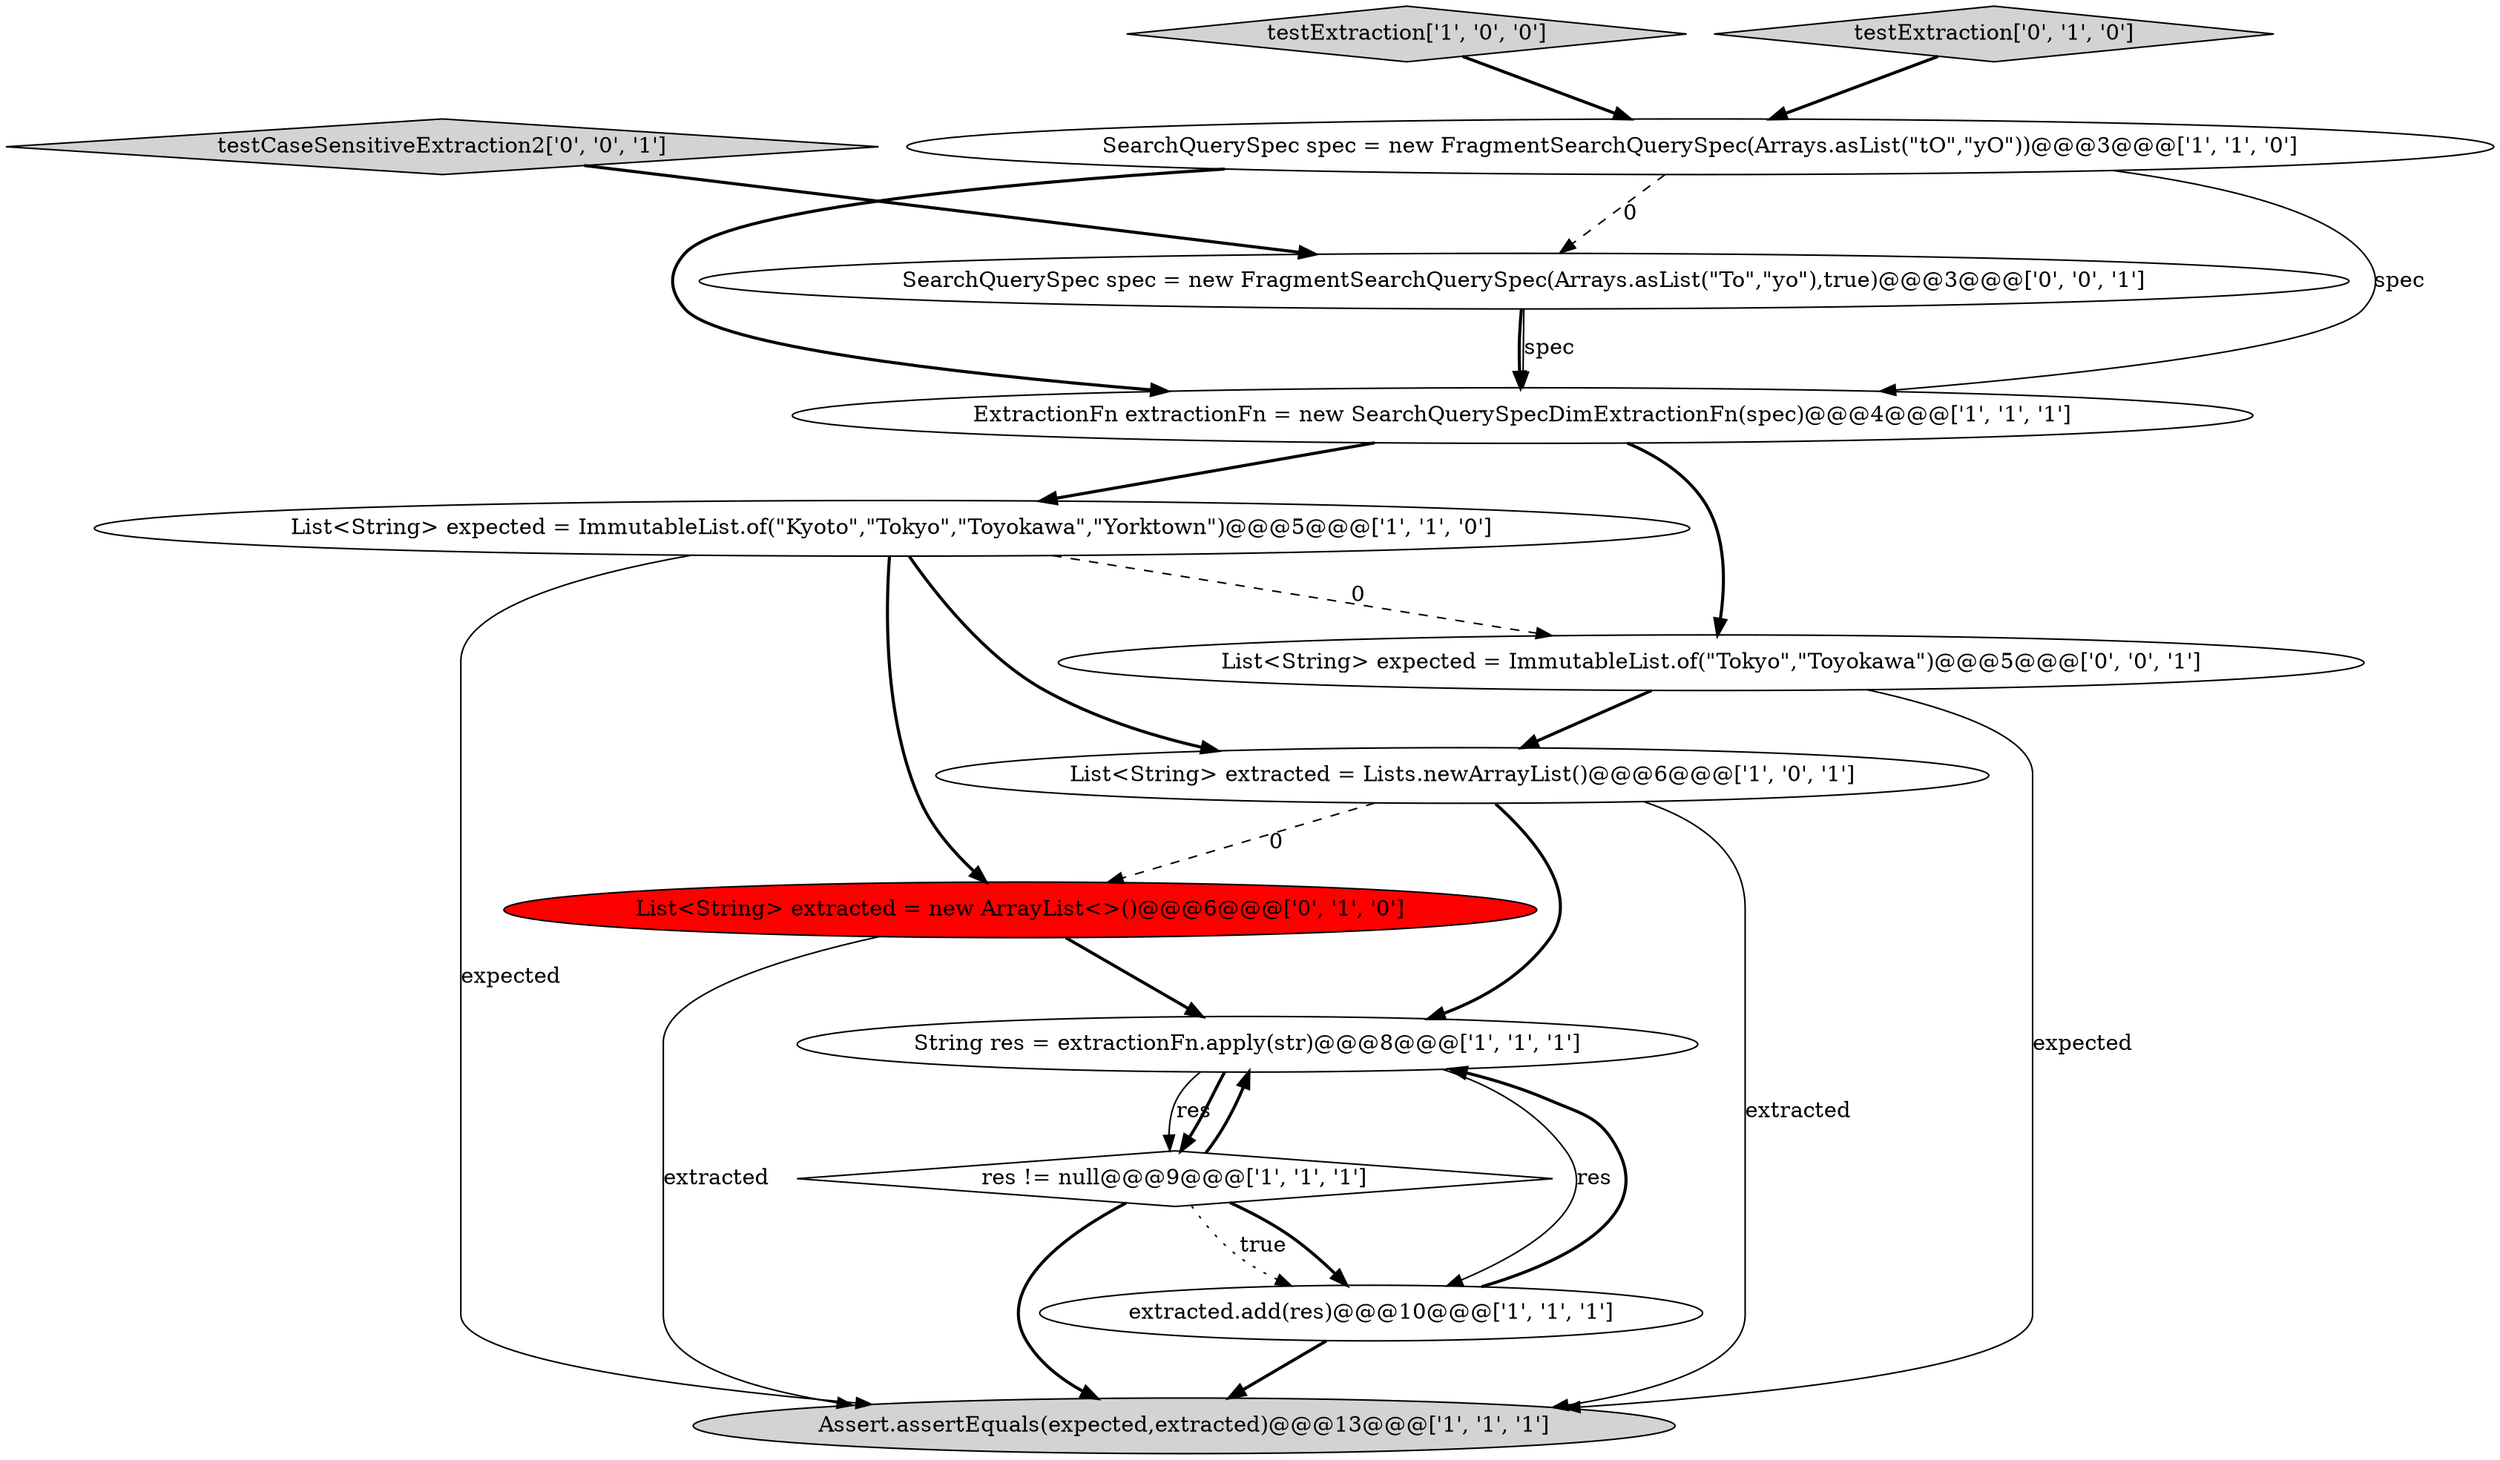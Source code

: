 digraph {
1 [style = filled, label = "testExtraction['1', '0', '0']", fillcolor = lightgray, shape = diamond image = "AAA0AAABBB1BBB"];
4 [style = filled, label = "List<String> extracted = Lists.newArrayList()@@@6@@@['1', '0', '1']", fillcolor = white, shape = ellipse image = "AAA0AAABBB1BBB"];
2 [style = filled, label = "SearchQuerySpec spec = new FragmentSearchQuerySpec(Arrays.asList(\"tO\",\"yO\"))@@@3@@@['1', '1', '0']", fillcolor = white, shape = ellipse image = "AAA0AAABBB1BBB"];
10 [style = filled, label = "List<String> extracted = new ArrayList<>()@@@6@@@['0', '1', '0']", fillcolor = red, shape = ellipse image = "AAA1AAABBB2BBB"];
9 [style = filled, label = "testExtraction['0', '1', '0']", fillcolor = lightgray, shape = diamond image = "AAA0AAABBB2BBB"];
6 [style = filled, label = "List<String> expected = ImmutableList.of(\"Kyoto\",\"Tokyo\",\"Toyokawa\",\"Yorktown\")@@@5@@@['1', '1', '0']", fillcolor = white, shape = ellipse image = "AAA0AAABBB1BBB"];
5 [style = filled, label = "res != null@@@9@@@['1', '1', '1']", fillcolor = white, shape = diamond image = "AAA0AAABBB1BBB"];
3 [style = filled, label = "ExtractionFn extractionFn = new SearchQuerySpecDimExtractionFn(spec)@@@4@@@['1', '1', '1']", fillcolor = white, shape = ellipse image = "AAA0AAABBB1BBB"];
7 [style = filled, label = "extracted.add(res)@@@10@@@['1', '1', '1']", fillcolor = white, shape = ellipse image = "AAA0AAABBB1BBB"];
11 [style = filled, label = "SearchQuerySpec spec = new FragmentSearchQuerySpec(Arrays.asList(\"To\",\"yo\"),true)@@@3@@@['0', '0', '1']", fillcolor = white, shape = ellipse image = "AAA0AAABBB3BBB"];
12 [style = filled, label = "testCaseSensitiveExtraction2['0', '0', '1']", fillcolor = lightgray, shape = diamond image = "AAA0AAABBB3BBB"];
0 [style = filled, label = "String res = extractionFn.apply(str)@@@8@@@['1', '1', '1']", fillcolor = white, shape = ellipse image = "AAA0AAABBB1BBB"];
8 [style = filled, label = "Assert.assertEquals(expected,extracted)@@@13@@@['1', '1', '1']", fillcolor = lightgray, shape = ellipse image = "AAA0AAABBB1BBB"];
13 [style = filled, label = "List<String> expected = ImmutableList.of(\"Tokyo\",\"Toyokawa\")@@@5@@@['0', '0', '1']", fillcolor = white, shape = ellipse image = "AAA0AAABBB3BBB"];
5->8 [style = bold, label=""];
4->8 [style = solid, label="extracted"];
9->2 [style = bold, label=""];
2->3 [style = bold, label=""];
0->7 [style = solid, label="res"];
12->11 [style = bold, label=""];
3->6 [style = bold, label=""];
10->8 [style = solid, label="extracted"];
7->0 [style = bold, label=""];
13->8 [style = solid, label="expected"];
7->8 [style = bold, label=""];
4->0 [style = bold, label=""];
6->4 [style = bold, label=""];
6->13 [style = dashed, label="0"];
5->0 [style = bold, label=""];
11->3 [style = bold, label=""];
5->7 [style = dotted, label="true"];
6->10 [style = bold, label=""];
10->0 [style = bold, label=""];
11->3 [style = solid, label="spec"];
3->13 [style = bold, label=""];
5->7 [style = bold, label=""];
2->11 [style = dashed, label="0"];
0->5 [style = solid, label="res"];
1->2 [style = bold, label=""];
4->10 [style = dashed, label="0"];
2->3 [style = solid, label="spec"];
6->8 [style = solid, label="expected"];
0->5 [style = bold, label=""];
13->4 [style = bold, label=""];
}
